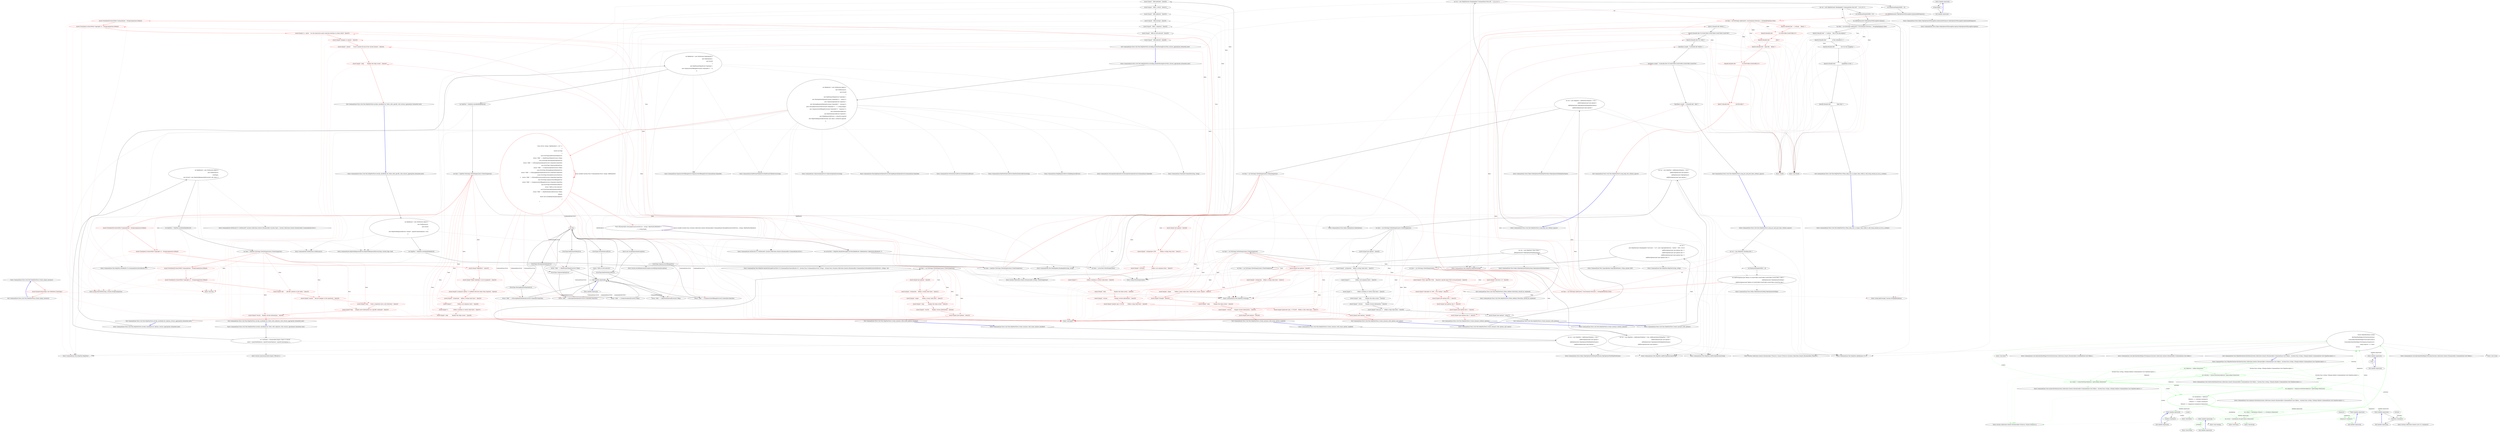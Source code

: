 digraph  {
n0 [label="Entry CommandLine.Tests.Unit.Text.HelpTextTests.Create_empty_instance()", span="16-16", cluster="CommandLine.Tests.Unit.Text.HelpTextTests.Create_empty_instance()"];
n1 [label="Assert.Equal(string.Empty, new HelpText().ToString())", span="18-18", cluster="CommandLine.Tests.Unit.Text.HelpTextTests.Create_empty_instance()", color=red, community=0];
n2 [label="Exit CommandLine.Tests.Unit.Text.HelpTextTests.Create_empty_instance()", span="16-16", cluster="CommandLine.Tests.Unit.Text.HelpTextTests.Create_empty_instance()"];
n3 [label="Entry CommandLine.Text.HelpText.HelpText()", span="34-34", cluster="CommandLine.Text.HelpText.HelpText()"];
n4 [label="Entry CommandLine.Text.HelpText.ToString()", span="453-453", cluster="CommandLine.Text.HelpText.ToString()"];
n5 [label="Entry Unk.Equal", span="", cluster="Unk.Equal"];
n6 [label="Entry CommandLine.Tests.Unit.Text.HelpTextTests.Create_instance_without_options()", span="22-22", cluster="CommandLine.Tests.Unit.Text.HelpTextTests.Create_instance_without_options()"];
n7 [label="var sut =\r\n                new HelpText(new HeadingInfo(''Unit-tests'', ''2.0''), new CopyrightInfo(true, ''Author'', 2005, 2013))\r\n                    .AddPreOptionsLine(''pre-options line 1'')\r\n                    .AddPreOptionsLine(''pre-options line 2'')\r\n                    .AddPostOptionsLine(''post-options line 1'')\r\n                    .AddPostOptionsLine(''post-options line 2'')", span="26-31", cluster="CommandLine.Tests.Unit.Text.HelpTextTests.Create_instance_without_options()"];
n8 [label="var lines = sut.ToString().ToNotEmptyLines()", span="34-34", cluster="CommandLine.Tests.Unit.Text.HelpTextTests.Create_instance_without_options()"];
n16 [label="Entry CommandLine.Text.HelpText.HelpText(string, string)", span="80-80", cluster="CommandLine.Text.HelpText.HelpText(string, string)"];
n17 [label="Entry CommandLine.Text.HeadingInfo.HeadingInfo(string, string)", span="27-27", cluster="CommandLine.Text.HeadingInfo.HeadingInfo(string, string)"];
n18 [label="Entry CommandLine.Text.CopyrightInfo.CopyrightInfo(bool, string, params int[])", span="60-60", cluster="CommandLine.Text.CopyrightInfo.CopyrightInfo(bool, string, params int[])"];
n19 [label="Entry CommandLine.Text.HelpText.AddPreOptionsLine(string)", span="330-330", cluster="CommandLine.Text.HelpText.AddPreOptionsLine(string)"];
n20 [label="Entry CommandLine.Text.HelpText.AddPostOptionsLine(string)", span="340-340", cluster="CommandLine.Text.HelpText.AddPostOptionsLine(string)"];
n9 [label="Assert.Equal(''Unit-tests 2.0'', lines[0])", span="36-36", cluster="CommandLine.Tests.Unit.Text.HelpTextTests.Create_instance_without_options()", color=red, community=0];
n21 [label="Entry string.ToNotEmptyLines()", span="10-10", cluster="string.ToNotEmptyLines()"];
n10 [label="Assert.Equal(''Copyright (C) 2005 - 2013 Author'', lines[1])", span="37-37", cluster="CommandLine.Tests.Unit.Text.HelpTextTests.Create_instance_without_options()", color=red, community=0];
n11 [label="Assert.Equal(''pre-options line 1'', lines[2])", span="38-38", cluster="CommandLine.Tests.Unit.Text.HelpTextTests.Create_instance_without_options()", color=red, community=0];
n12 [label="Assert.Equal(''pre-options line 2'', lines[3])", span="39-39", cluster="CommandLine.Tests.Unit.Text.HelpTextTests.Create_instance_without_options()", color=red, community=0];
n13 [label="Assert.Equal(''post-options line 1'', lines[4])", span="40-40", cluster="CommandLine.Tests.Unit.Text.HelpTextTests.Create_instance_without_options()", color=red, community=0];
n14 [label="Assert.Equal(''post-options line 2'', lines[5])", span="41-41", cluster="CommandLine.Tests.Unit.Text.HelpTextTests.Create_instance_without_options()", color=red, community=0];
n15 [label="Exit CommandLine.Tests.Unit.Text.HelpTextTests.Create_instance_without_options()", span="22-22", cluster="CommandLine.Tests.Unit.Text.HelpTextTests.Create_instance_without_options()"];
n22 [label="Entry CommandLine.Tests.Unit.Text.HelpTextTests.Create_instance_with_options()", span="46-46", cluster="CommandLine.Tests.Unit.Text.HelpTextTests.Create_instance_with_options()"];
n23 [label="var sut = new HelpText { AddDashesToOption = true }\r\n                .AddPreOptionsLine(''pre-options'')\r\n                .AddOptions(new FakeOptions())\r\n                .AddPostOptionsLine(''post-options'')", span="50-53", cluster="CommandLine.Tests.Unit.Text.HelpTextTests.Create_instance_with_options()"];
n24 [label="var lines = sut.ToString().ToNotEmptyLines().TrimStringArray()", span="57-57", cluster="CommandLine.Tests.Unit.Text.HelpTextTests.Create_instance_with_options()"];
n34 [label="Entry CommandLine.Tests.Fakes.FakeOptions.FakeOptions()", span="6-6", cluster="CommandLine.Tests.Fakes.FakeOptions.FakeOptions()"];
n35 [label="Entry CommandLine.Text.HelpText.AddOptions<T>(T)", span="350-350", cluster="CommandLine.Text.HelpText.AddOptions<T>(T)"];
n25 [label="Assert.Equal(''pre-options'', lines[0])", span="58-58", cluster="CommandLine.Tests.Unit.Text.HelpTextTests.Create_instance_with_options()"];
n36 [label="Entry System.Collections.Generic.IEnumerable<string>.TrimStringArray()", span="15-15", cluster="System.Collections.Generic.IEnumerable<string>.TrimStringArray()"];
n26 [label="Assert.Equal(''--stringvalue    Define a string value here.'', lines[1])", span="59-59", cluster="CommandLine.Tests.Unit.Text.HelpTextTests.Create_instance_with_options()"];
n27 [label="Assert.Equal(''-i               Define a int sequence here.'', lines[2])", span="60-60", cluster="CommandLine.Tests.Unit.Text.HelpTextTests.Create_instance_with_options()"];
n28 [label="Assert.Equal(''-x               Define a boolean or switch value here.'', lines[3])", span="61-61", cluster="CommandLine.Tests.Unit.Text.HelpTextTests.Create_instance_with_options()"];
n29 [label="Assert.Equal(''--help           Display this help screen.'', lines[4])", span="62-62", cluster="CommandLine.Tests.Unit.Text.HelpTextTests.Create_instance_with_options()"];
n30 [label="Assert.Equal(''--version        Display version information.'', lines[5])", span="63-63", cluster="CommandLine.Tests.Unit.Text.HelpTextTests.Create_instance_with_options()"];
n31 [label="Assert.Equal(''value pos. 0     Define a long value here.'', lines[6])", span="64-64", cluster="CommandLine.Tests.Unit.Text.HelpTextTests.Create_instance_with_options()"];
n32 [label="Assert.Equal(''post-options'', lines[7])", span="65-65", cluster="CommandLine.Tests.Unit.Text.HelpTextTests.Create_instance_with_options()"];
n33 [label="Exit CommandLine.Tests.Unit.Text.HelpTextTests.Create_instance_with_options()", span="46-46", cluster="CommandLine.Tests.Unit.Text.HelpTextTests.Create_instance_with_options()"];
n37 [label="Entry CommandLine.Tests.Unit.Text.HelpTextTests.Create_instance_with_enum_options_enabled()", span="70-70", cluster="CommandLine.Tests.Unit.Text.HelpTextTests.Create_instance_with_enum_options_enabled()"];
n38 [label="var sut = new HelpText { AddDashesToOption = true, AddEnumValuesToHelpText = true }\r\n                .AddPreOptionsLine(''pre-options'')\r\n                .AddOptions(new FakeOptionsWithHelpTextEnum())\r\n                .AddPostOptionsLine(''post-options'')", span="74-77", cluster="CommandLine.Tests.Unit.Text.HelpTextTests.Create_instance_with_enum_options_enabled()"];
n39 [label="var lines = sut.ToString().ToNotEmptyLines().TrimStringArray()", span="81-81", cluster="CommandLine.Tests.Unit.Text.HelpTextTests.Create_instance_with_enum_options_enabled()"];
n48 [label="Entry CommandLine.Tests.Fakes.FakeOptionsWithHelpTextEnum.FakeOptionsWithHelpTextEnum()", span="11-11", cluster="CommandLine.Tests.Fakes.FakeOptionsWithHelpTextEnum.FakeOptionsWithHelpTextEnum()"];
n40 [label="Assert.Equal(''pre-options'', lines[0])", span="82-82", cluster="CommandLine.Tests.Unit.Text.HelpTextTests.Create_instance_with_enum_options_enabled()", color=red, community=0];
n41 [label="Assert.Equal(''--stringvalue    Define a string value here.'', lines[1])", span="83-83", cluster="CommandLine.Tests.Unit.Text.HelpTextTests.Create_instance_with_enum_options_enabled()", color=red, community=0];
n42 [label="Assert.Equal(''--shape          Define a enum value here. Valid values: Circle, Square,'', lines[2])", span="84-84", cluster="CommandLine.Tests.Unit.Text.HelpTextTests.Create_instance_with_enum_options_enabled()", color=red, community=0];
n43 [label="Assert.Equal(''Triangle'', lines[3])", span="85-85", cluster="CommandLine.Tests.Unit.Text.HelpTextTests.Create_instance_with_enum_options_enabled()", color=red, community=0];
n44 [label="Assert.Equal(''--help           Display this help screen.'', lines[4])", span="86-86", cluster="CommandLine.Tests.Unit.Text.HelpTextTests.Create_instance_with_enum_options_enabled()", color=red, community=0];
n45 [label="Assert.Equal(''--version        Display version information.'', lines[5])", span="87-87", cluster="CommandLine.Tests.Unit.Text.HelpTextTests.Create_instance_with_enum_options_enabled()", color=red, community=0];
n46 [label="Assert.Equal(''post-options'', lines[6])", span="88-88", cluster="CommandLine.Tests.Unit.Text.HelpTextTests.Create_instance_with_enum_options_enabled()", color=red, community=0];
n47 [label="Exit CommandLine.Tests.Unit.Text.HelpTextTests.Create_instance_with_enum_options_enabled()", span="70-70", cluster="CommandLine.Tests.Unit.Text.HelpTextTests.Create_instance_with_enum_options_enabled()"];
n49 [label="Entry CommandLine.Tests.Unit.Text.HelpTextTests.Create_instance_with_enum_options_disabled()", span="93-93", cluster="CommandLine.Tests.Unit.Text.HelpTextTests.Create_instance_with_enum_options_disabled()"];
n50 [label="var sut = new HelpText { AddDashesToOption = true }\r\n                .AddPreOptionsLine(''pre-options'')\r\n                .AddOptions(new FakeOptionsWithHelpTextEnum())\r\n                .AddPostOptionsLine(''post-options'')", span="97-100", cluster="CommandLine.Tests.Unit.Text.HelpTextTests.Create_instance_with_enum_options_disabled()"];
n51 [label="var lines = sut.ToString().ToNotEmptyLines().TrimStringArray()", span="104-104", cluster="CommandLine.Tests.Unit.Text.HelpTextTests.Create_instance_with_enum_options_disabled()"];
n52 [label="Assert.Equal(''pre-options'', lines[0])", span="105-105", cluster="CommandLine.Tests.Unit.Text.HelpTextTests.Create_instance_with_enum_options_disabled()", color=red, community=0];
n53 [label="Assert.Equal(''--stringvalue    Define a string value here.'', lines[1])", span="106-106", cluster="CommandLine.Tests.Unit.Text.HelpTextTests.Create_instance_with_enum_options_disabled()", color=red, community=0];
n54 [label="Assert.Equal(''--shape          Define a enum value here.'', lines[2])", span="107-107", cluster="CommandLine.Tests.Unit.Text.HelpTextTests.Create_instance_with_enum_options_disabled()", color=red, community=0];
n55 [label="Assert.Equal(''--help           Display this help screen.'', lines[3])", span="108-108", cluster="CommandLine.Tests.Unit.Text.HelpTextTests.Create_instance_with_enum_options_disabled()", color=red, community=0];
n56 [label="Assert.Equal(''--version        Display version information.'', lines[4])", span="109-109", cluster="CommandLine.Tests.Unit.Text.HelpTextTests.Create_instance_with_enum_options_disabled()", color=red, community=0];
n57 [label="Assert.Equal(''post-options'', lines[5])", span="110-110", cluster="CommandLine.Tests.Unit.Text.HelpTextTests.Create_instance_with_enum_options_disabled()", color=red, community=0];
n58 [label="Exit CommandLine.Tests.Unit.Text.HelpTextTests.Create_instance_with_enum_options_disabled()", span="93-93", cluster="CommandLine.Tests.Unit.Text.HelpTextTests.Create_instance_with_enum_options_disabled()"];
n59 [label="Entry CommandLine.Tests.Unit.Text.HelpTextTests.When_defined_MetaValue_should_be_rendered()", span="115-115", cluster="CommandLine.Tests.Unit.Text.HelpTextTests.When_defined_MetaValue_should_be_rendered()"];
n60 [label="var sut = new HelpText(''Meta Value.'')\r\n                .AddOptions(new FakeOptionsWithMetaValue())", span="119-120", cluster="CommandLine.Tests.Unit.Text.HelpTextTests.When_defined_MetaValue_should_be_rendered()"];
n61 [label="var lines = sut.ToString().ToNotEmptyLines().TrimStringArray()", span="123-123", cluster="CommandLine.Tests.Unit.Text.HelpTextTests.When_defined_MetaValue_should_be_rendered()"];
n64 [label="Entry CommandLine.Text.HelpText.HelpText(string)", span="57-57", cluster="CommandLine.Text.HelpText.HelpText(string)"];
n65 [label="Entry CommandLine.Tests.Fakes.FakeOptionsWithMetaValue.FakeOptionsWithMetaValue()", span="4-4", cluster="CommandLine.Tests.Fakes.FakeOptionsWithMetaValue.FakeOptionsWithMetaValue()"];
n62 [label="Assert.Equal(''i FILE, input-file=FILE    Required. Specify input FILE to be processed.'', lines[2])", span="125-125", cluster="CommandLine.Tests.Unit.Text.HelpTextTests.When_defined_MetaValue_should_be_rendered()", color=red, community=0];
n63 [label="Exit CommandLine.Tests.Unit.Text.HelpTextTests.When_defined_MetaValue_should_be_rendered()", span="115-115", cluster="CommandLine.Tests.Unit.Text.HelpTextTests.When_defined_MetaValue_should_be_rendered()"];
n66 [label="Entry CommandLine.Tests.Unit.Text.HelpTextTests.When_help_text_is_longer_than_width_it_will_wrap_around_as_if_in_a_column()", span="130-130", cluster="CommandLine.Tests.Unit.Text.HelpTextTests.When_help_text_is_longer_than_width_it_will_wrap_around_as_if_in_a_column()"];
n67 [label="var sut = new HelpText(new HeadingInfo(''CommandLine.Tests.dll'', ''1.9.4.131''))", span="134-134", cluster="CommandLine.Tests.Unit.Text.HelpTextTests.When_help_text_is_longer_than_width_it_will_wrap_around_as_if_in_a_column()"];
n68 [label="sut.MaximumDisplayWidth = 40", span="135-135", cluster="CommandLine.Tests.Unit.Text.HelpTextTests.When_help_text_is_longer_than_width_it_will_wrap_around_as_if_in_a_column()"];
n69 [label="sut.AddOptions(new FakeOptionsWithLongDescription())", span="136-136", cluster="CommandLine.Tests.Unit.Text.HelpTextTests.When_help_text_is_longer_than_width_it_will_wrap_around_as_if_in_a_column()"];
n70 [label="var lines = sut.ToString().Split(new[] { Environment.NewLine }, StringSplitOptions.None)", span="139-139", cluster="CommandLine.Tests.Unit.Text.HelpTextTests.When_help_text_is_longer_than_width_it_will_wrap_around_as_if_in_a_column()"];
n77 [label="Entry CommandLine.Tests.Fakes.FakeOptionsWithLongDescription.FakeOptionsWithLongDescription()", span="22-22", cluster="CommandLine.Tests.Fakes.FakeOptionsWithLongDescription.FakeOptionsWithLongDescription()"];
n71 [label="lines[2].Should().Be(''  v, verbose    This is the description'')", span="140-140", cluster="CommandLine.Tests.Unit.Text.HelpTextTests.When_help_text_is_longer_than_width_it_will_wrap_around_as_if_in_a_column()"];
n78 [label="Entry string.Split(string[], System.StringSplitOptions)", span="0-0", cluster="string.Split(string[], System.StringSplitOptions)"];
n72 [label="lines[3].Should().Be(''                of the verbosity to '')", span="142-142", cluster="CommandLine.Tests.Unit.Text.HelpTextTests.When_help_text_is_longer_than_width_it_will_wrap_around_as_if_in_a_column()"];
n73 [label="lines[4].Should().Be(''                test out the wrapping '')", span="143-143", cluster="CommandLine.Tests.Unit.Text.HelpTextTests.When_help_text_is_longer_than_width_it_will_wrap_around_as_if_in_a_column()"];
n74 [label="lines[5].Should().Be(''                capabilities of the '')", span="144-144", cluster="CommandLine.Tests.Unit.Text.HelpTextTests.When_help_text_is_longer_than_width_it_will_wrap_around_as_if_in_a_column()"];
n75 [label="lines[6].Should().Be(''                Help Text.'')", span="145-145", cluster="CommandLine.Tests.Unit.Text.HelpTextTests.When_help_text_is_longer_than_width_it_will_wrap_around_as_if_in_a_column()"];
n79 [label="Entry Unk.Should", span="", cluster="Unk.Should"];
n80 [label="Entry Unk.Be", span="", cluster="Unk.Be"];
n76 [label="Exit CommandLine.Tests.Unit.Text.HelpTextTests.When_help_text_is_longer_than_width_it_will_wrap_around_as_if_in_a_column()", span="130-130", cluster="CommandLine.Tests.Unit.Text.HelpTextTests.When_help_text_is_longer_than_width_it_will_wrap_around_as_if_in_a_column()"];
n81 [label="Entry CommandLine.Tests.Unit.Text.HelpTextTests.Long_help_text_without_spaces()", span="150-150", cluster="CommandLine.Tests.Unit.Text.HelpTextTests.Long_help_text_without_spaces()"];
n82 [label="var sut = new HelpText(new HeadingInfo(''CommandLine.Tests.dll'', ''1.9.4.131''))", span="154-154", cluster="CommandLine.Tests.Unit.Text.HelpTextTests.Long_help_text_without_spaces()"];
n83 [label="sut.MaximumDisplayWidth = 40", span="155-155", cluster="CommandLine.Tests.Unit.Text.HelpTextTests.Long_help_text_without_spaces()"];
n84 [label="sut.AddOptions(new FakeOptionsWithLongDescriptionAndNoSpaces())", span="156-156", cluster="CommandLine.Tests.Unit.Text.HelpTextTests.Long_help_text_without_spaces()"];
n85 [label="var lines = sut.ToString().Split(new[] { Environment.NewLine }, StringSplitOptions.None)", span="159-159", cluster="CommandLine.Tests.Unit.Text.HelpTextTests.Long_help_text_without_spaces()", color=red, community=0];
n93 [label="Entry CommandLine.Tests.Fakes.FakeOptionsWithLongDescriptionAndNoSpaces.FakeOptionsWithLongDescriptionAndNoSpaces()", span="31-31", cluster="CommandLine.Tests.Fakes.FakeOptionsWithLongDescriptionAndNoSpaces.FakeOptionsWithLongDescriptionAndNoSpaces()"];
n86 [label="lines[2].Should().Be(''  v, verbose    Before '')", span="160-160", cluster="CommandLine.Tests.Unit.Text.HelpTextTests.Long_help_text_without_spaces()", color=red, community=0];
n87 [label="lines[3].Should().Be(''                012345678901234567890123'')", span="161-161", cluster="CommandLine.Tests.Unit.Text.HelpTextTests.Long_help_text_without_spaces()", color=red, community=0];
n88 [label="lines[4].Should().Be(''                After'')", span="162-162", cluster="CommandLine.Tests.Unit.Text.HelpTextTests.Long_help_text_without_spaces()", color=red, community=0];
n89 [label="lines[5].Should().Be(''  input-file    Before '')", span="163-163", cluster="CommandLine.Tests.Unit.Text.HelpTextTests.Long_help_text_without_spaces()", color=red, community=0];
n90 [label="lines[6].Should().Be(''                012345678901234567890123'')", span="164-164", cluster="CommandLine.Tests.Unit.Text.HelpTextTests.Long_help_text_without_spaces()", color=red, community=0];
n91 [label="lines[7].Should().Be(''                456789 After'')", span="165-165", cluster="CommandLine.Tests.Unit.Text.HelpTextTests.Long_help_text_without_spaces()", color=red, community=0];
n92 [label="Exit CommandLine.Tests.Unit.Text.HelpTextTests.Long_help_text_without_spaces()", span="150-150", cluster="CommandLine.Tests.Unit.Text.HelpTextTests.Long_help_text_without_spaces()"];
n94 [label="Entry CommandLine.Tests.Unit.Text.HelpTextTests.Long_pre_and_post_lines_without_spaces()", span="170-170", cluster="CommandLine.Tests.Unit.Text.HelpTextTests.Long_pre_and_post_lines_without_spaces()"];
n95 [label="var sut = new HelpText(''Heading Info.'')", span="174-174", cluster="CommandLine.Tests.Unit.Text.HelpTextTests.Long_pre_and_post_lines_without_spaces()"];
n96 [label="sut.MaximumDisplayWidth = 40", span="175-175", cluster="CommandLine.Tests.Unit.Text.HelpTextTests.Long_pre_and_post_lines_without_spaces()"];
n97 [label="sut.AddPreOptionsLine(''Before 0123456789012345678901234567890123456789012 After'')\r\n                .AddOptions(new FakeOptionsForHelp())\r\n                .AddPostOptionsLine(''Before 0123456789012345678901234567890123456789 After'')", span="176-178", cluster="CommandLine.Tests.Unit.Text.HelpTextTests.Long_pre_and_post_lines_without_spaces()"];
n98 [label="var lines = sut.ToString().Split(new[] { Environment.NewLine }, StringSplitOptions.None)", span="181-181", cluster="CommandLine.Tests.Unit.Text.HelpTextTests.Long_pre_and_post_lines_without_spaces()", color=red, community=0];
n106 [label="Entry CommandLine.Tests.Fakes.FakeOptionsForHelp.FakeOptionsForHelp()", span="4-4", cluster="CommandLine.Tests.Fakes.FakeOptionsForHelp.FakeOptionsForHelp()"];
n99 [label="lines[1].Should().Be(''Before '')", span="182-182", cluster="CommandLine.Tests.Unit.Text.HelpTextTests.Long_pre_and_post_lines_without_spaces()"];
n100 [label="lines[2].Should().Be(''0123456789012345678901234567890123456789'')", span="183-183", cluster="CommandLine.Tests.Unit.Text.HelpTextTests.Long_pre_and_post_lines_without_spaces()"];
n101 [label="lines[3].Should().Be(''012 After'')", span="184-184", cluster="CommandLine.Tests.Unit.Text.HelpTextTests.Long_pre_and_post_lines_without_spaces()"];
n102 [label="lines[lines.Length - 3].Should().Be(''Before '')", span="185-185", cluster="CommandLine.Tests.Unit.Text.HelpTextTests.Long_pre_and_post_lines_without_spaces()"];
n103 [label="lines[lines.Length - 2].Should().Be(''0123456789012345678901234567890123456789'')", span="186-186", cluster="CommandLine.Tests.Unit.Text.HelpTextTests.Long_pre_and_post_lines_without_spaces()"];
n104 [label="lines[lines.Length - 1].Should().Be('' After'')", span="187-187", cluster="CommandLine.Tests.Unit.Text.HelpTextTests.Long_pre_and_post_lines_without_spaces()"];
n105 [label="Exit CommandLine.Tests.Unit.Text.HelpTextTests.Long_pre_and_post_lines_without_spaces()", span="170-170", cluster="CommandLine.Tests.Unit.Text.HelpTextTests.Long_pre_and_post_lines_without_spaces()"];
n107 [label="Entry CommandLine.Tests.Unit.Text.HelpTextTests.Invoking_RenderParsingErrorsText_returns_appropriate_formatted_text()", span="193-193", cluster="CommandLine.Tests.Unit.Text.HelpTextTests.Invoking_RenderParsingErrorsText_returns_appropriate_formatted_text()"];
n108 [label="var fakeResult = new NotParsed<object>(\r\n                new NullInstance(),\r\n                new Error[]\r\n                    {\r\n                        new BadFormatTokenError(''badtoken''),\r\n                        new MissingValueOptionError(new NameInfo(''x'', ''switch'')),\r\n                        new UnknownOptionError(''unknown''),\r\n                        new MissingRequiredOptionError(new NameInfo('''', ''missing'')),\r\n                        //new MutuallyExclusiveSetError(new NameInfo(''z'', ''''), string.Empty),\r\n                        new SequenceOutOfRangeError(new NameInfo(''s'', ''sequence'')),\r\n                        new NoVerbSelectedError(),\r\n                        new BadVerbSelectedError(''badverb''),\r\n                        new HelpRequestedError(), // should be ignored\r\n                        new HelpVerbRequestedError(null, null, false) // should be ignored \r\n                    })", span="196-210", cluster="CommandLine.Tests.Unit.Text.HelpTextTests.Invoking_RenderParsingErrorsText_returns_appropriate_formatted_text()"];
n109 [label="Func<Error, string> fakeRenderer = err =>\r\n                {\r\n                    switch (err.Tag)\r\n                    {\r\n                        case ErrorType.BadFormatTokenError:\r\n                            return ''ERR '' + ((BadFormatTokenError)err).Token;\r\n                        case ErrorType.MissingValueOptionError:\r\n                            return ''ERR '' + ((MissingValueOptionError)err).NameInfo.NameText;\r\n                        case ErrorType.UnknownOptionError:\r\n                            return ''ERR '' + ((UnknownOptionError)err).Token;\r\n                        case ErrorType.MissingRequiredOptionError:\r\n                            return ''ERR '' + ((MissingRequiredOptionError)err).NameInfo.NameText;\r\n                        //case ErrorType.MutuallyExclusiveSetError:\r\n                        //    return ''ERR '' + ((MutuallyExclusiveSetError)err).NameInfo.NameText;\r\n                        case ErrorType.SequenceOutOfRangeError:\r\n                            return ''ERR '' + ((SequenceOutOfRangeError)err).NameInfo.NameText;\r\n                        case ErrorType.NoVerbSelectedError:\r\n                            return ''ERR no-verb-selected'';\r\n                        case ErrorType.BadVerbSelectedError:\r\n                            return ''ERR '' + ((BadVerbSelectedError)err).Token;\r\n                        default:\r\n                            throw new InvalidOperationException();\r\n                    }\r\n                }", span="211-234", cluster="CommandLine.Tests.Unit.Text.HelpTextTests.Invoking_RenderParsingErrorsText_returns_appropriate_formatted_text()", color=red, community=0];
n121 [label="Entry CommandLine.NotParsed<T>.NotParsed(T, System.Collections.Generic.IEnumerable<CommandLine.Error>)", span="142-142", cluster="CommandLine.NotParsed<T>.NotParsed(T, System.Collections.Generic.IEnumerable<CommandLine.Error>)"];
n122 [label="Entry CommandLine.NullInstance.NullInstance()", span="9-9", cluster="CommandLine.NullInstance.NullInstance()"];
n123 [label="Entry CommandLine.BadFormatTokenError.BadFormatTokenError(string)", span="196-196", cluster="CommandLine.BadFormatTokenError.BadFormatTokenError(string)"];
n124 [label="Entry CommandLine.MissingValueOptionError.MissingValueOptionError(CommandLine.NameInfo)", span="269-269", cluster="CommandLine.MissingValueOptionError.MissingValueOptionError(CommandLine.NameInfo)"];
n125 [label="Entry CommandLine.NameInfo.NameInfo(string, string)", span="20-20", cluster="CommandLine.NameInfo.NameInfo(string, string)"];
n126 [label="Entry CommandLine.UnknownOptionError.UnknownOptionError(string)", span="280-280", cluster="CommandLine.UnknownOptionError.UnknownOptionError(string)"];
n127 [label="Entry CommandLine.MissingRequiredOptionError.MissingRequiredOptionError(CommandLine.NameInfo)", span="291-291", cluster="CommandLine.MissingRequiredOptionError.MissingRequiredOptionError(CommandLine.NameInfo)"];
n128 [label="Entry CommandLine.SequenceOutOfRangeError.SequenceOutOfRangeError(CommandLine.NameInfo)", span="335-335", cluster="CommandLine.SequenceOutOfRangeError.SequenceOutOfRangeError(CommandLine.NameInfo)"];
n129 [label="Entry CommandLine.NoVerbSelectedError.NoVerbSelectedError()", span="421-421", cluster="CommandLine.NoVerbSelectedError.NoVerbSelectedError()"];
n130 [label="Entry CommandLine.BadVerbSelectedError.BadVerbSelectedError(string)", span="357-357", cluster="CommandLine.BadVerbSelectedError.BadVerbSelectedError(string)"];
n131 [label="Entry CommandLine.HelpRequestedError.HelpRequestedError()", span="368-368", cluster="CommandLine.HelpRequestedError.HelpRequestedError()"];
n132 [label="Entry CommandLine.HelpVerbRequestedError.HelpVerbRequestedError(string, System.Type, bool)", span="383-383", cluster="CommandLine.HelpVerbRequestedError.HelpVerbRequestedError(string, System.Type, bool)"];
n111 [label="var errorsText = HelpText.RenderParsingErrorsText(fakeResult, fakeRenderer, fakeMutExclRenderer, 2)", span="239-239", cluster="CommandLine.Tests.Unit.Text.HelpTextTests.Invoking_RenderParsingErrorsText_returns_appropriate_formatted_text()"];
n110 [label="Func<IEnumerable<MutuallyExclusiveSetError>, string> fakeMutExclRenderer =\r\n                _ => string.Empty", span="235-236", cluster="CommandLine.Tests.Unit.Text.HelpTextTests.Invoking_RenderParsingErrorsText_returns_appropriate_formatted_text()"];
n135 [label="err.Tag", span="213-213", cluster="lambda expression"];
n137 [label="return ''ERR '' + ((BadFormatTokenError)err).Token;", span="216-216", cluster="lambda expression"];
n139 [label="return ''ERR '' + ((MissingValueOptionError)err).NameInfo.NameText;", span="218-218", cluster="lambda expression"];
n141 [label="return ''ERR '' + ((UnknownOptionError)err).Token;", span="220-220", cluster="lambda expression"];
n143 [label="return ''ERR '' + ((MissingRequiredOptionError)err).NameInfo.NameText;", span="222-222", cluster="lambda expression"];
n145 [label="return ''ERR '' + ((SequenceOutOfRangeError)err).NameInfo.NameText;", span="226-226", cluster="lambda expression"];
n149 [label="return ''ERR '' + ((BadVerbSelectedError)err).Token;", span="230-230", cluster="lambda expression"];
n112 [label="var lines = errorsText.ToNotEmptyLines()", span="242-242", cluster="CommandLine.Tests.Unit.Text.HelpTextTests.Invoking_RenderParsingErrorsText_returns_appropriate_formatted_text()"];
n133 [label="Entry CommandLine.Text.HelpText.RenderParsingErrorsText<T>(CommandLine.ParserResult<T>, System.Func<CommandLine.Error, string>, System.Func<System.Collections.Generic.IEnumerable<CommandLine.MutuallyExclusiveSetError>, string>, int)", span="416-416", cluster="CommandLine.Text.HelpText.RenderParsingErrorsText<T>(CommandLine.ParserResult<T>, System.Func<CommandLine.Error, string>, System.Func<System.Collections.Generic.IEnumerable<CommandLine.MutuallyExclusiveSetError>, string>, int)"];
n113 [label="Assert.Equal(''  ERR badtoken'', lines[0])", span="244-244", cluster="CommandLine.Tests.Unit.Text.HelpTextTests.Invoking_RenderParsingErrorsText_returns_appropriate_formatted_text()"];
n114 [label="Assert.Equal(''  ERR x, switch'', lines[1])", span="245-245", cluster="CommandLine.Tests.Unit.Text.HelpTextTests.Invoking_RenderParsingErrorsText_returns_appropriate_formatted_text()"];
n115 [label="Assert.Equal(''  ERR unknown'', lines[2])", span="246-246", cluster="CommandLine.Tests.Unit.Text.HelpTextTests.Invoking_RenderParsingErrorsText_returns_appropriate_formatted_text()"];
n116 [label="Assert.Equal(''  ERR missing'', lines[3])", span="247-247", cluster="CommandLine.Tests.Unit.Text.HelpTextTests.Invoking_RenderParsingErrorsText_returns_appropriate_formatted_text()"];
n117 [label="Assert.Equal(''  ERR s, sequence'', lines[4])", span="249-249", cluster="CommandLine.Tests.Unit.Text.HelpTextTests.Invoking_RenderParsingErrorsText_returns_appropriate_formatted_text()"];
n118 [label="Assert.Equal(''  ERR no-verb-selected'', lines[5])", span="250-250", cluster="CommandLine.Tests.Unit.Text.HelpTextTests.Invoking_RenderParsingErrorsText_returns_appropriate_formatted_text()"];
n119 [label="Assert.Equal(''  ERR badverb'', lines[6])", span="251-251", cluster="CommandLine.Tests.Unit.Text.HelpTextTests.Invoking_RenderParsingErrorsText_returns_appropriate_formatted_text()"];
n120 [label="Exit CommandLine.Tests.Unit.Text.HelpTextTests.Invoking_RenderParsingErrorsText_returns_appropriate_formatted_text()", span="193-193", cluster="CommandLine.Tests.Unit.Text.HelpTextTests.Invoking_RenderParsingErrorsText_returns_appropriate_formatted_text()"];
n134 [label="Entry lambda expression", span="211-234", cluster="lambda expression"];
n136 [label="ErrorType.BadFormatTokenError", span="215-215", cluster="lambda expression"];
n138 [label="ErrorType.MissingValueOptionError", span="217-217", cluster="lambda expression"];
n140 [label="ErrorType.UnknownOptionError", span="219-219", cluster="lambda expression"];
n142 [label="ErrorType.MissingRequiredOptionError", span="221-221", cluster="lambda expression"];
n144 [label="ErrorType.SequenceOutOfRangeError", span="225-225", cluster="lambda expression"];
n146 [label="ErrorType.NoVerbSelectedError", span="227-227", cluster="lambda expression"];
n148 [label="ErrorType.BadVerbSelectedError", span="229-229", cluster="lambda expression"];
n150 [label="throw new InvalidOperationException();", span="232-232", cluster="lambda expression"];
n147 [label="return ''ERR no-verb-selected'';", span="228-228", cluster="lambda expression"];
n151 [label="Exit lambda expression", span="211-234", cluster="lambda expression"];
n152 [label="Entry System.InvalidOperationException.InvalidOperationException()", span="0-0", cluster="System.InvalidOperationException.InvalidOperationException()"];
n153 [label="Entry lambda expression", span="236-236", cluster="lambda expression"];
n154 [label="string.Empty", span="236-236", cluster="lambda expression"];
n155 [label="Exit lambda expression", span="236-236", cluster="lambda expression"];
n156 [label="Entry CommandLine.Tests.Unit.Text.HelpTextTests.Invoke_AutoBuild_for_Options_returns_appropriate_formatted_text()", span="256-256", cluster="CommandLine.Tests.Unit.Text.HelpTextTests.Invoke_AutoBuild_for_Options_returns_appropriate_formatted_text()"];
n157 [label="var fakeResult = new NotParsed<FakeOptions>(\r\n                new FakeOptions(),\r\n                new Error[]\r\n                    {\r\n                        new BadFormatTokenError(''badtoken''),\r\n                        new SequenceOutOfRangeError(new NameInfo(''i'', ''''))\r\n                    })", span="259-265", cluster="CommandLine.Tests.Unit.Text.HelpTextTests.Invoke_AutoBuild_for_Options_returns_appropriate_formatted_text()"];
n158 [label="var helpText = HelpText.AutoBuild(fakeResult)", span="268-268", cluster="CommandLine.Tests.Unit.Text.HelpTextTests.Invoke_AutoBuild_for_Options_returns_appropriate_formatted_text()"];
n159 [label="var lines = helpText.ToString().ToNotEmptyLines().TrimStringArray()", span="271-271", cluster="CommandLine.Tests.Unit.Text.HelpTextTests.Invoke_AutoBuild_for_Options_returns_appropriate_formatted_text()"];
n170 [label="Entry CommandLine.Text.HelpText.AutoBuild<T>(CommandLine.ParserResult<T>)", span="252-252", cluster="CommandLine.Text.HelpText.AutoBuild<T>(CommandLine.ParserResult<T>)"];
n160 [label="Assert.True(lines[0].StartsWith(''CommandLine'', StringComparison.Ordinal))", span="273-273", cluster="CommandLine.Tests.Unit.Text.HelpTextTests.Invoke_AutoBuild_for_Options_returns_appropriate_formatted_text()", color=red, community=0];
n161 [label="Assert.True(lines[1].StartsWith(''Copyright (c)'', StringComparison.Ordinal))", span="274-274", cluster="CommandLine.Tests.Unit.Text.HelpTextTests.Invoke_AutoBuild_for_Options_returns_appropriate_formatted_text()", color=red, community=0];
n162 [label="Assert.Equal(''ERROR(S):'', lines[2])", span="275-275", cluster="CommandLine.Tests.Unit.Text.HelpTextTests.Invoke_AutoBuild_for_Options_returns_appropriate_formatted_text()", color=red, community=0];
n163 [label="Assert.Equal(''Token 'badtoken' is not recognized.'', lines[3])", span="276-276", cluster="CommandLine.Tests.Unit.Text.HelpTextTests.Invoke_AutoBuild_for_Options_returns_appropriate_formatted_text()", color=red, community=0];
n164 [label="Assert.Equal(''A sequence option 'i' is defined with few items than required.'', lines[4])", span="277-277", cluster="CommandLine.Tests.Unit.Text.HelpTextTests.Invoke_AutoBuild_for_Options_returns_appropriate_formatted_text()", color=red, community=0];
n165 [label="Assert.Equal(''--stringvalue    Define a string value here.'', lines[5])", span="278-278", cluster="CommandLine.Tests.Unit.Text.HelpTextTests.Invoke_AutoBuild_for_Options_returns_appropriate_formatted_text()", color=red, community=0];
n166 [label="Assert.Equal(''-i               Define a int sequence here.'', lines[6])", span="279-279", cluster="CommandLine.Tests.Unit.Text.HelpTextTests.Invoke_AutoBuild_for_Options_returns_appropriate_formatted_text()", color=red, community=0];
n167 [label="Assert.Equal(''-x               Define a boolean or switch value here.'', lines[7])", span="280-280", cluster="CommandLine.Tests.Unit.Text.HelpTextTests.Invoke_AutoBuild_for_Options_returns_appropriate_formatted_text()", color=red, community=0];
n168 [label="Assert.Equal(''--help           Display this help screen.'', lines[8])", span="281-281", cluster="CommandLine.Tests.Unit.Text.HelpTextTests.Invoke_AutoBuild_for_Options_returns_appropriate_formatted_text()", color=red, community=0];
n171 [label="Entry string.StartsWith(string, System.StringComparison)", span="0-0", cluster="string.StartsWith(string, System.StringComparison)"];
n172 [label="Entry Unk.True", span="", cluster="Unk.True"];
n169 [label="Exit CommandLine.Tests.Unit.Text.HelpTextTests.Invoke_AutoBuild_for_Options_returns_appropriate_formatted_text()", span="256-256", cluster="CommandLine.Tests.Unit.Text.HelpTextTests.Invoke_AutoBuild_for_Options_returns_appropriate_formatted_text()"];
n173 [label="Entry CommandLine.Tests.Unit.Text.HelpTextTests.Invoke_AutoBuild_for_Verbs_with_specific_verb_returns_appropriate_formatted_text()", span="286-286", cluster="CommandLine.Tests.Unit.Text.HelpTextTests.Invoke_AutoBuild_for_Verbs_with_specific_verb_returns_appropriate_formatted_text()"];
n174 [label="var fakeResult = new NotParsed<object>(\r\n                new NullInstance(),\r\n                new Error[]\r\n                    {\r\n                        new HelpVerbRequestedError(''commit'', typeof(CommitOptions), true)\r\n                    })", span="289-294", cluster="CommandLine.Tests.Unit.Text.HelpTextTests.Invoke_AutoBuild_for_Verbs_with_specific_verb_returns_appropriate_formatted_text()"];
n175 [label="var helpText = HelpText.AutoBuild(fakeResult)", span="297-297", cluster="CommandLine.Tests.Unit.Text.HelpTextTests.Invoke_AutoBuild_for_Verbs_with_specific_verb_returns_appropriate_formatted_text()"];
n176 [label="var lines = helpText.ToString().ToNotEmptyLines().TrimStringArray()", span="300-300", cluster="CommandLine.Tests.Unit.Text.HelpTextTests.Invoke_AutoBuild_for_Verbs_with_specific_verb_returns_appropriate_formatted_text()"];
n177 [label="Assert.True(lines[0].StartsWith(''CommandLine'', StringComparison.Ordinal))", span="302-302", cluster="CommandLine.Tests.Unit.Text.HelpTextTests.Invoke_AutoBuild_for_Verbs_with_specific_verb_returns_appropriate_formatted_text()", color=red, community=0];
n178 [label="Assert.True(lines[1].StartsWith(''Copyright (c)'', StringComparison.Ordinal))", span="303-303", cluster="CommandLine.Tests.Unit.Text.HelpTextTests.Invoke_AutoBuild_for_Verbs_with_specific_verb_returns_appropriate_formatted_text()", color=red, community=0];
n179 [label="Assert.Equal(''-p, --patch    Use the interactive patch selection interface to chose which'', lines[2])", span="304-304", cluster="CommandLine.Tests.Unit.Text.HelpTextTests.Invoke_AutoBuild_for_Verbs_with_specific_verb_returns_appropriate_formatted_text()", color=red, community=0];
n180 [label="Assert.Equal(''changes to commit.'', lines[3])", span="305-305", cluster="CommandLine.Tests.Unit.Text.HelpTextTests.Invoke_AutoBuild_for_Verbs_with_specific_verb_returns_appropriate_formatted_text()", color=red, community=0];
n181 [label="Assert.Equal(''--amend        Used to amend the tip of the current branch.'', lines[4])", span="306-306", cluster="CommandLine.Tests.Unit.Text.HelpTextTests.Invoke_AutoBuild_for_Verbs_with_specific_verb_returns_appropriate_formatted_text()", color=red, community=0];
n182 [label="Assert.Equal(''--help         Display this help screen.'', lines[5])", span="307-307", cluster="CommandLine.Tests.Unit.Text.HelpTextTests.Invoke_AutoBuild_for_Verbs_with_specific_verb_returns_appropriate_formatted_text()", color=red, community=0];
n183 [label="Exit CommandLine.Tests.Unit.Text.HelpTextTests.Invoke_AutoBuild_for_Verbs_with_specific_verb_returns_appropriate_formatted_text()", span="286-286", cluster="CommandLine.Tests.Unit.Text.HelpTextTests.Invoke_AutoBuild_for_Verbs_with_specific_verb_returns_appropriate_formatted_text()"];
n184 [label="Entry CommandLine.Tests.Unit.Text.HelpTextTests.Invoke_AutoBuild_for_Verbs_with_unknown_verb_returns_appropriate_formatted_text()", span="312-312", cluster="CommandLine.Tests.Unit.Text.HelpTextTests.Invoke_AutoBuild_for_Verbs_with_unknown_verb_returns_appropriate_formatted_text()"];
n185 [label="var verbTypes = Enumerable.Empty<Type>().Concat(\r\n                new[] { typeof(AddOptions), typeof(CommitOptions), typeof(CloneOptions) })", span="315-316", cluster="CommandLine.Tests.Unit.Text.HelpTextTests.Invoke_AutoBuild_for_Verbs_with_unknown_verb_returns_appropriate_formatted_text()"];
n186 [label="var fakeResult = new NotParsed<object>(\r\n                new NullInstance(),\r\n                verbTypes,\r\n                new Error[] { new HelpVerbRequestedError(null, null, false) })", span="317-320", cluster="CommandLine.Tests.Unit.Text.HelpTextTests.Invoke_AutoBuild_for_Verbs_with_unknown_verb_returns_appropriate_formatted_text()"];
n197 [label="Entry System.Linq.Enumerable.Empty<TResult>()", span="0-0", cluster="System.Linq.Enumerable.Empty<TResult>()"];
n198 [label="Entry System.Collections.Generic.IEnumerable<TSource>.Concat<TSource>(System.Collections.Generic.IEnumerable<TSource>)", span="0-0", cluster="System.Collections.Generic.IEnumerable<TSource>.Concat<TSource>(System.Collections.Generic.IEnumerable<TSource>)"];
n187 [label="var helpText = HelpText.AutoBuild(fakeResult)", span="323-323", cluster="CommandLine.Tests.Unit.Text.HelpTextTests.Invoke_AutoBuild_for_Verbs_with_unknown_verb_returns_appropriate_formatted_text()"];
n199 [label="Entry CommandLine.NotParsed<T>.NotParsed(T, System.Collections.Generic.IEnumerable<System.Type>, System.Collections.Generic.IEnumerable<CommandLine.Error>)", span="136-136", cluster="CommandLine.NotParsed<T>.NotParsed(T, System.Collections.Generic.IEnumerable<System.Type>, System.Collections.Generic.IEnumerable<CommandLine.Error>)"];
n188 [label="var lines = helpText.ToString().ToNotEmptyLines().TrimStringArray()", span="326-326", cluster="CommandLine.Tests.Unit.Text.HelpTextTests.Invoke_AutoBuild_for_Verbs_with_unknown_verb_returns_appropriate_formatted_text()"];
n189 [label="Assert.True(lines[0].StartsWith(''CommandLine'', StringComparison.Ordinal))", span="328-328", cluster="CommandLine.Tests.Unit.Text.HelpTextTests.Invoke_AutoBuild_for_Verbs_with_unknown_verb_returns_appropriate_formatted_text()", color=red, community=0];
n190 [label="Assert.True(lines[1].StartsWith(''Copyright (c)'', StringComparison.Ordinal))", span="329-329", cluster="CommandLine.Tests.Unit.Text.HelpTextTests.Invoke_AutoBuild_for_Verbs_with_unknown_verb_returns_appropriate_formatted_text()", color=red, community=0];
n191 [label="Assert.Equal(''add        Add file contents to the index.'', lines[2])", span="330-330", cluster="CommandLine.Tests.Unit.Text.HelpTextTests.Invoke_AutoBuild_for_Verbs_with_unknown_verb_returns_appropriate_formatted_text()", color=red, community=0];
n192 [label="Assert.Equal(''commit     Record changes to the repository.'', lines[3])", span="331-331", cluster="CommandLine.Tests.Unit.Text.HelpTextTests.Invoke_AutoBuild_for_Verbs_with_unknown_verb_returns_appropriate_formatted_text()", color=red, community=0];
n193 [label="Assert.Equal(''clone      Clone a repository into a new directory.'', lines[4])", span="332-332", cluster="CommandLine.Tests.Unit.Text.HelpTextTests.Invoke_AutoBuild_for_Verbs_with_unknown_verb_returns_appropriate_formatted_text()", color=red, community=0];
n194 [label="Assert.Equal(''help       Display more information on a specific command.'', lines[5])", span="333-333", cluster="CommandLine.Tests.Unit.Text.HelpTextTests.Invoke_AutoBuild_for_Verbs_with_unknown_verb_returns_appropriate_formatted_text()", color=red, community=0];
n195 [label="Assert.Equal(''version    Display version information.'', lines[6])", span="334-334", cluster="CommandLine.Tests.Unit.Text.HelpTextTests.Invoke_AutoBuild_for_Verbs_with_unknown_verb_returns_appropriate_formatted_text()", color=red, community=0];
n196 [label="Exit CommandLine.Tests.Unit.Text.HelpTextTests.Invoke_AutoBuild_for_Verbs_with_unknown_verb_returns_appropriate_formatted_text()", span="312-312", cluster="CommandLine.Tests.Unit.Text.HelpTextTests.Invoke_AutoBuild_for_Verbs_with_unknown_verb_returns_appropriate_formatted_text()"];
n200 [label="Entry CommandLine.Tests.Unit.Text.HelpTextTests.Create_instance_with_options_and_values()", span="339-339", cluster="CommandLine.Tests.Unit.Text.HelpTextTests.Create_instance_with_options_and_values()"];
n201 [label="var sut = new HelpText { AddDashesToOption = true }\r\n                .AddPreOptionsLine(''pre-options'')\r\n                .AddOptions(new FakeOptionsWithHelpTextValue())\r\n                .AddPostOptionsLine(''post-options'')", span="343-346", cluster="CommandLine.Tests.Unit.Text.HelpTextTests.Create_instance_with_options_and_values()"];
n202 [label="var lines = sut.ToString().ToNotEmptyLines().TrimStringArray()", span="350-350", cluster="CommandLine.Tests.Unit.Text.HelpTextTests.Create_instance_with_options_and_values()"];
n213 [label="Entry CommandLine.Tests.Fakes.FakeOptionsWithHelpTextValue.FakeOptionsWithHelpTextValue()", span="6-6", cluster="CommandLine.Tests.Fakes.FakeOptionsWithHelpTextValue.FakeOptionsWithHelpTextValue()"];
n203 [label="Assert.Equal(''pre-options'', lines[0])", span="351-351", cluster="CommandLine.Tests.Unit.Text.HelpTextTests.Create_instance_with_options_and_values()", color=red, community=0];
n204 [label="Assert.Equal(''--stringvalue=STR            Define a string value here.'', lines[1])", span="352-352", cluster="CommandLine.Tests.Unit.Text.HelpTextTests.Create_instance_with_options_and_values()", color=red, community=0];
n205 [label="Assert.Equal(''-i INTSEQ                    Define a int sequence here.'', lines[2])", span="353-353", cluster="CommandLine.Tests.Unit.Text.HelpTextTests.Create_instance_with_options_and_values()", color=red, community=0];
n206 [label="Assert.Equal(''-x                           Define a boolean or switch value here.'', lines[3])", span="354-354", cluster="CommandLine.Tests.Unit.Text.HelpTextTests.Create_instance_with_options_and_values()", color=red, community=0];
n207 [label="Assert.Equal(''--help                       Display this help screen.'', lines[4])", span="355-355", cluster="CommandLine.Tests.Unit.Text.HelpTextTests.Create_instance_with_options_and_values()", color=red, community=0];
n208 [label="Assert.Equal(''--version                    Display version information.'', lines[5])", span="356-356", cluster="CommandLine.Tests.Unit.Text.HelpTextTests.Create_instance_with_options_and_values()", color=red, community=0];
n209 [label="Assert.Equal(''number (pos. 0) NUM          Define a long value here.'', lines[6])", span="357-357", cluster="CommandLine.Tests.Unit.Text.HelpTextTests.Create_instance_with_options_and_values()", color=red, community=0];
n210 [label="Assert.Equal(''paintcolor (pos. 1) COLOR    Define a color value here.'', lines[7])", span="358-358", cluster="CommandLine.Tests.Unit.Text.HelpTextTests.Create_instance_with_options_and_values()", color=red, community=0];
n211 [label="Assert.Equal(''post-options'', lines[8])", span="359-359", cluster="CommandLine.Tests.Unit.Text.HelpTextTests.Create_instance_with_options_and_values()", color=red, community=0];
n212 [label="Exit CommandLine.Tests.Unit.Text.HelpTextTests.Create_instance_with_options_and_values()", span="339-339", cluster="CommandLine.Tests.Unit.Text.HelpTextTests.Create_instance_with_options_and_values()"];
m0_0 [label="Entry CommandLine.Core.TokenPartitioner.Partition(System.Collections.Generic.IEnumerable<CommandLine.Core.Token>, System.Func<string, CSharpx.Maybe<CommandLine.Core.TypeDescriptor>>)", span="13-13", cluster="CommandLine.Core.TokenPartitioner.Partition(System.Collections.Generic.IEnumerable<CommandLine.Core.Token>, System.Func<string, CSharpx.Maybe<CommandLine.Core.TypeDescriptor>>)", file="TokenPartitioner.cs"];
m0_1 [label="var tokenList = tokens.Memorize()", span="16-16", cluster="CommandLine.Core.TokenPartitioner.Partition(System.Collections.Generic.IEnumerable<CommandLine.Core.Token>, System.Func<string, CSharpx.Maybe<CommandLine.Core.TypeDescriptor>>)", color=green, community=0, file="TokenPartitioner.cs"];
m0_2 [label="var switches = Switch.Partition(tokenList, typeLookup).Memorize()", span="17-17", cluster="CommandLine.Core.TokenPartitioner.Partition(System.Collections.Generic.IEnumerable<CommandLine.Core.Token>, System.Func<string, CSharpx.Maybe<CommandLine.Core.TypeDescriptor>>)", color=green, community=0, file="TokenPartitioner.cs"];
m0_3 [label="var scalars = Scalar.Partition(tokenList, typeLookup).Memorize()", span="18-18", cluster="CommandLine.Core.TokenPartitioner.Partition(System.Collections.Generic.IEnumerable<CommandLine.Core.Token>, System.Func<string, CSharpx.Maybe<CommandLine.Core.TypeDescriptor>>)", color=green, community=0, file="TokenPartitioner.cs"];
m0_4 [label="var sequences = Sequence.Partition(tokenList, typeLookup).Memorize()", span="19-19", cluster="CommandLine.Core.TokenPartitioner.Partition(System.Collections.Generic.IEnumerable<CommandLine.Core.Token>, System.Func<string, CSharpx.Maybe<CommandLine.Core.TypeDescriptor>>)", color=green, community=0, file="TokenPartitioner.cs"];
m0_5 [label="var nonOptions = tokenList\r\n                .Where(t => !switches.Contains(t))\r\n                .Where(t => !scalars.Contains(t))\r\n                .Where(t => !sequences.Contains(t)).Memorize()", span="20-23", cluster="CommandLine.Core.TokenPartitioner.Partition(System.Collections.Generic.IEnumerable<CommandLine.Core.Token>, System.Func<string, CSharpx.Maybe<CommandLine.Core.TypeDescriptor>>)", color=green, community=0, file="TokenPartitioner.cs"];
m0_8 [label="return TokenPartitions.Create(\r\n                    KeyValuePairHelper.ForSwitch(switches)\r\n                        .Concat(KeyValuePairHelper.ForScalar(scalars))\r\n                        .Concat(KeyValuePairHelper.ForSequence(sequences)),\r\n                values.Select(t => t.Text),\r\n                errors);", span="28-33", cluster="CommandLine.Core.TokenPartitioner.Partition(System.Collections.Generic.IEnumerable<CommandLine.Core.Token>, System.Func<string, CSharpx.Maybe<CommandLine.Core.TypeDescriptor>>)", file="TokenPartitioner.cs"];
m0_6 [label="var values = nonOptions.Where(v => v.IsValue()).Memorize()", span="24-24", cluster="CommandLine.Core.TokenPartitioner.Partition(System.Collections.Generic.IEnumerable<CommandLine.Core.Token>, System.Func<string, CSharpx.Maybe<CommandLine.Core.TypeDescriptor>>)", color=green, community=0, file="TokenPartitioner.cs"];
m0_7 [label="var errors = nonOptions.Except(values).Memorize()", span="25-25", cluster="CommandLine.Core.TokenPartitioner.Partition(System.Collections.Generic.IEnumerable<CommandLine.Core.Token>, System.Func<string, CSharpx.Maybe<CommandLine.Core.TypeDescriptor>>)", color=green, community=0, file="TokenPartitioner.cs"];
m0_9 [label="Exit CommandLine.Core.TokenPartitioner.Partition(System.Collections.Generic.IEnumerable<CommandLine.Core.Token>, System.Func<string, CSharpx.Maybe<CommandLine.Core.TypeDescriptor>>)", span="13-13", cluster="CommandLine.Core.TokenPartitioner.Partition(System.Collections.Generic.IEnumerable<CommandLine.Core.Token>, System.Func<string, CSharpx.Maybe<CommandLine.Core.TypeDescriptor>>)", file="TokenPartitioner.cs"];
m0_26 [label="Entry System.Collections.Generic.List<T>.Contains(T)", span="0-0", cluster="System.Collections.Generic.List<T>.Contains(T)", file="TokenPartitioner.cs"];
m0_12 [label="Entry CommandLine.Core.Scalar.Partition(System.Collections.Generic.IEnumerable<CommandLine.Core.Token>, System.Func<string, CSharpx.Maybe<CommandLine.Core.TypeDescriptor>>)", span="12-12", cluster="CommandLine.Core.Scalar.Partition(System.Collections.Generic.IEnumerable<CommandLine.Core.Token>, System.Func<string, CSharpx.Maybe<CommandLine.Core.TypeDescriptor>>)", file="TokenPartitioner.cs"];
m0_18 [label="Entry CommandLine.Core.KeyValuePairHelper.ForScalar(System.Collections.Generic.IEnumerable<CommandLine.Core.Token>)", span="16-16", cluster="CommandLine.Core.KeyValuePairHelper.ForScalar(System.Collections.Generic.IEnumerable<CommandLine.Core.Token>)", file="TokenPartitioner.cs"];
m0_37 [label="Entry Unk.IsValue", span="", cluster="Unk.IsValue", file="TokenPartitioner.cs"];
m0_14 [label="Entry Unk.Where", span="", cluster="Unk.Where", file="TokenPartitioner.cs"];
m0_22 [label="Entry Unk.Create", span="", cluster="Unk.Create", file="TokenPartitioner.cs"];
m0_30 [label="Entry Unk.Contains", span="", cluster="Unk.Contains", file="TokenPartitioner.cs"];
m0_16 [label="Entry Unk.Except", span="", cluster="Unk.Except", file="TokenPartitioner.cs"];
m0_38 [label="Entry lambda expression", span="32-32", cluster="lambda expression", file="TokenPartitioner.cs"];
m0_24 [label="!switches.Contains(t)", span="21-21", cluster="lambda expression", file="TokenPartitioner.cs"];
m0_28 [label="!scalars.Contains(t)", span="23-23", cluster="lambda expression", file="TokenPartitioner.cs"];
m0_32 [label="!sequences.Contains(t)", span="23-23", cluster="lambda expression", color=green, community=0, file="TokenPartitioner.cs"];
m0_23 [label="Entry lambda expression", span="22-22", cluster="lambda expression", file="TokenPartitioner.cs"];
m0_27 [label="Entry lambda expression", span="23-23", cluster="lambda expression", file="TokenPartitioner.cs"];
m0_31 [label="Entry lambda expression", span="24-24", cluster="lambda expression", file="TokenPartitioner.cs"];
m0_34 [label="Entry lambda expression", span="25-25", cluster="lambda expression", file="TokenPartitioner.cs"];
m0_25 [label="Exit lambda expression", span="22-22", cluster="lambda expression", file="TokenPartitioner.cs"];
m0_29 [label="Exit lambda expression", span="23-23", cluster="lambda expression", file="TokenPartitioner.cs"];
m0_33 [label="Exit lambda expression", span="24-24", cluster="lambda expression", file="TokenPartitioner.cs"];
m0_35 [label="v.IsValue()", span="24-24", cluster="lambda expression", color=green, community=0, file="TokenPartitioner.cs"];
m0_36 [label="Exit lambda expression", span="25-25", cluster="lambda expression", file="TokenPartitioner.cs"];
m0_39 [label="t.Text", span="32-32", cluster="lambda expression", file="TokenPartitioner.cs"];
m0_40 [label="Exit lambda expression", span="32-32", cluster="lambda expression", file="TokenPartitioner.cs"];
m0_13 [label="Entry CommandLine.Core.Sequence.Partition(System.Collections.Generic.IEnumerable<CommandLine.Core.Token>, System.Func<string, CSharpx.Maybe<CommandLine.Core.TypeDescriptor>>)", span="12-12", cluster="CommandLine.Core.Sequence.Partition(System.Collections.Generic.IEnumerable<CommandLine.Core.Token>, System.Func<string, CSharpx.Maybe<CommandLine.Core.TypeDescriptor>>)", file="TokenPartitioner.cs"];
m0_21 [label="Entry Unk.Select", span="", cluster="Unk.Select", file="TokenPartitioner.cs"];
m0_15 [label="Entry Unk.ToList", span="", cluster="Unk.ToList", file="TokenPartitioner.cs"];
m0_17 [label="Entry CommandLine.Core.KeyValuePairHelper.ForSwitch(System.Collections.Generic.IEnumerable<CommandLine.Core.Token>)", span="10-10", cluster="CommandLine.Core.KeyValuePairHelper.ForSwitch(System.Collections.Generic.IEnumerable<CommandLine.Core.Token>)", file="TokenPartitioner.cs"];
m0_10 [label="Entry System.Collections.Generic.IEnumerable<TSource>.ToList<TSource>()", span="0-0", cluster="System.Collections.Generic.IEnumerable<TSource>.ToList<TSource>()", file="TokenPartitioner.cs"];
m0_20 [label="Entry CommandLine.Core.KeyValuePairHelper.ForSequence(System.Collections.Generic.IEnumerable<CommandLine.Core.Token>)", span="22-22", cluster="CommandLine.Core.KeyValuePairHelper.ForSequence(System.Collections.Generic.IEnumerable<CommandLine.Core.Token>)", file="TokenPartitioner.cs"];
m0_11 [label="Entry CommandLine.Core.Switch.Partition(System.Collections.Generic.IEnumerable<CommandLine.Core.Token>, System.Func<string, CSharpx.Maybe<CommandLine.Core.TypeDescriptor>>)", span="11-11", cluster="CommandLine.Core.Switch.Partition(System.Collections.Generic.IEnumerable<CommandLine.Core.Token>, System.Func<string, CSharpx.Maybe<CommandLine.Core.TypeDescriptor>>)", file="TokenPartitioner.cs"];
m0_41 [label=switches, span="", file="TokenPartitioner.cs"];
m0_42 [label=scalars, span="", file="TokenPartitioner.cs"];
m0_43 [label=sequences, span="", file="TokenPartitioner.cs"];
n0 -> n1  [key=0, style=solid, color=red];
n1 -> n2  [key=0, style=solid, color=red];
n1 -> n3  [key=2, style=dotted, color=red];
n1 -> n4  [key=2, style=dotted, color=red];
n1 -> n5  [key=2, style=dotted, color=red];
n2 -> n0  [key=0, style=bold, color=blue];
n6 -> n7  [key=0, style=solid];
n7 -> n8  [key=0, style=solid];
n7 -> n16  [key=2, style=dotted];
n7 -> n17  [key=2, style=dotted];
n7 -> n18  [key=2, style=dotted];
n7 -> n19  [key=2, style=dotted];
n7 -> n20  [key=2, style=dotted];
n8 -> n9  [key=0, style=solid, color=red];
n8 -> n4  [key=2, style=dotted];
n8 -> n21  [key=2, style=dotted];
n8 -> n10  [key=1, style=dashed, color=red, label=lines];
n8 -> n11  [key=1, style=dashed, color=red, label=lines];
n8 -> n12  [key=1, style=dashed, color=red, label=lines];
n8 -> n13  [key=1, style=dashed, color=red, label=lines];
n8 -> n14  [key=1, style=dashed, color=red, label=lines];
n9 -> n10  [key=0, style=solid, color=red];
n9 -> n5  [key=2, style=dotted, color=red];
n10 -> n11  [key=0, style=solid, color=red];
n10 -> n5  [key=2, style=dotted, color=red];
n11 -> n12  [key=0, style=solid, color=red];
n11 -> n5  [key=2, style=dotted, color=red];
n12 -> n13  [key=0, style=solid, color=red];
n12 -> n5  [key=2, style=dotted, color=red];
n13 -> n14  [key=0, style=solid, color=red];
n13 -> n5  [key=2, style=dotted, color=red];
n14 -> n15  [key=0, style=solid, color=red];
n14 -> n5  [key=2, style=dotted, color=red];
n15 -> n6  [key=0, style=bold, color=blue];
n22 -> n23  [key=0, style=solid];
n23 -> n24  [key=0, style=solid];
n23 -> n3  [key=2, style=dotted];
n23 -> n19  [key=2, style=dotted];
n23 -> n34  [key=2, style=dotted];
n23 -> n35  [key=2, style=dotted];
n23 -> n20  [key=2, style=dotted];
n24 -> n25  [key=0, style=solid];
n24 -> n4  [key=2, style=dotted];
n24 -> n21  [key=2, style=dotted];
n24 -> n36  [key=2, style=dotted];
n24 -> n26  [key=1, style=dashed, color=darkseagreen4, label=lines];
n24 -> n27  [key=1, style=dashed, color=darkseagreen4, label=lines];
n24 -> n28  [key=1, style=dashed, color=darkseagreen4, label=lines];
n24 -> n29  [key=1, style=dashed, color=darkseagreen4, label=lines];
n24 -> n30  [key=1, style=dashed, color=darkseagreen4, label=lines];
n24 -> n31  [key=1, style=dashed, color=darkseagreen4, label=lines];
n24 -> n32  [key=1, style=dashed, color=darkseagreen4, label=lines];
n25 -> n26  [key=0, style=solid];
n25 -> n5  [key=2, style=dotted];
n26 -> n27  [key=0, style=solid];
n26 -> n5  [key=2, style=dotted];
n27 -> n28  [key=0, style=solid];
n27 -> n5  [key=2, style=dotted];
n28 -> n29  [key=0, style=solid];
n28 -> n5  [key=2, style=dotted];
n29 -> n30  [key=0, style=solid];
n29 -> n5  [key=2, style=dotted];
n30 -> n31  [key=0, style=solid];
n30 -> n5  [key=2, style=dotted];
n31 -> n32  [key=0, style=solid];
n31 -> n5  [key=2, style=dotted];
n32 -> n33  [key=0, style=solid];
n32 -> n5  [key=2, style=dotted];
n33 -> n22  [key=0, style=bold, color=blue];
n37 -> n38  [key=0, style=solid];
n38 -> n39  [key=0, style=solid];
n38 -> n3  [key=2, style=dotted];
n38 -> n19  [key=2, style=dotted];
n38 -> n48  [key=2, style=dotted];
n38 -> n35  [key=2, style=dotted];
n38 -> n20  [key=2, style=dotted];
n39 -> n40  [key=0, style=solid, color=red];
n39 -> n4  [key=2, style=dotted];
n39 -> n21  [key=2, style=dotted];
n39 -> n36  [key=2, style=dotted];
n39 -> n41  [key=1, style=dashed, color=red, label=lines];
n39 -> n42  [key=1, style=dashed, color=red, label=lines];
n39 -> n43  [key=1, style=dashed, color=red, label=lines];
n39 -> n44  [key=1, style=dashed, color=red, label=lines];
n39 -> n45  [key=1, style=dashed, color=red, label=lines];
n39 -> n46  [key=1, style=dashed, color=red, label=lines];
n40 -> n41  [key=0, style=solid, color=red];
n40 -> n5  [key=2, style=dotted, color=red];
n41 -> n42  [key=0, style=solid, color=red];
n41 -> n5  [key=2, style=dotted, color=red];
n42 -> n43  [key=0, style=solid, color=red];
n42 -> n5  [key=2, style=dotted, color=red];
n43 -> n44  [key=0, style=solid, color=red];
n43 -> n5  [key=2, style=dotted, color=red];
n44 -> n45  [key=0, style=solid, color=red];
n44 -> n5  [key=2, style=dotted, color=red];
n45 -> n46  [key=0, style=solid, color=red];
n45 -> n5  [key=2, style=dotted, color=red];
n46 -> n47  [key=0, style=solid, color=red];
n46 -> n5  [key=2, style=dotted, color=red];
n47 -> n37  [key=0, style=bold, color=blue];
n49 -> n50  [key=0, style=solid];
n50 -> n51  [key=0, style=solid];
n50 -> n3  [key=2, style=dotted];
n50 -> n19  [key=2, style=dotted];
n50 -> n48  [key=2, style=dotted];
n50 -> n35  [key=2, style=dotted];
n50 -> n20  [key=2, style=dotted];
n51 -> n52  [key=0, style=solid, color=red];
n51 -> n4  [key=2, style=dotted];
n51 -> n21  [key=2, style=dotted];
n51 -> n36  [key=2, style=dotted];
n51 -> n53  [key=1, style=dashed, color=red, label=lines];
n51 -> n54  [key=1, style=dashed, color=red, label=lines];
n51 -> n55  [key=1, style=dashed, color=red, label=lines];
n51 -> n56  [key=1, style=dashed, color=red, label=lines];
n51 -> n57  [key=1, style=dashed, color=red, label=lines];
n52 -> n53  [key=0, style=solid, color=red];
n52 -> n5  [key=2, style=dotted, color=red];
n53 -> n54  [key=0, style=solid, color=red];
n53 -> n5  [key=2, style=dotted, color=red];
n54 -> n55  [key=0, style=solid, color=red];
n54 -> n5  [key=2, style=dotted, color=red];
n55 -> n56  [key=0, style=solid, color=red];
n55 -> n5  [key=2, style=dotted, color=red];
n56 -> n57  [key=0, style=solid, color=red];
n56 -> n5  [key=2, style=dotted, color=red];
n57 -> n58  [key=0, style=solid, color=red];
n57 -> n5  [key=2, style=dotted, color=red];
n58 -> n49  [key=0, style=bold, color=blue];
n59 -> n60  [key=0, style=solid];
n60 -> n61  [key=0, style=solid];
n60 -> n64  [key=2, style=dotted];
n60 -> n65  [key=2, style=dotted];
n60 -> n35  [key=2, style=dotted];
n61 -> n62  [key=0, style=solid, color=red];
n61 -> n4  [key=2, style=dotted];
n61 -> n21  [key=2, style=dotted];
n61 -> n36  [key=2, style=dotted];
n62 -> n63  [key=0, style=solid, color=red];
n62 -> n5  [key=2, style=dotted, color=red];
n63 -> n59  [key=0, style=bold, color=blue];
n66 -> n67  [key=0, style=solid];
n67 -> n68  [key=0, style=solid];
n67 -> n64  [key=2, style=dotted];
n67 -> n17  [key=2, style=dotted];
n67 -> n69  [key=1, style=dashed, color=darkseagreen4, label=sut];
n67 -> n70  [key=1, style=dashed, color=darkseagreen4, label=sut];
n68 -> n69  [key=0, style=solid];
n69 -> n70  [key=0, style=solid];
n69 -> n77  [key=2, style=dotted];
n69 -> n35  [key=2, style=dotted];
n70 -> n71  [key=0, style=solid];
n70 -> n4  [key=2, style=dotted];
n70 -> n78  [key=2, style=dotted];
n70 -> n72  [key=1, style=dashed, color=darkseagreen4, label=lines];
n70 -> n73  [key=1, style=dashed, color=darkseagreen4, label=lines];
n70 -> n74  [key=1, style=dashed, color=darkseagreen4, label=lines];
n70 -> n75  [key=1, style=dashed, color=darkseagreen4, label=lines];
n71 -> n72  [key=0, style=solid];
n71 -> n79  [key=2, style=dotted];
n71 -> n80  [key=2, style=dotted];
n72 -> n73  [key=0, style=solid];
n72 -> n79  [key=2, style=dotted];
n72 -> n80  [key=2, style=dotted];
n73 -> n74  [key=0, style=solid];
n73 -> n79  [key=2, style=dotted];
n73 -> n80  [key=2, style=dotted];
n74 -> n75  [key=0, style=solid];
n74 -> n79  [key=2, style=dotted];
n74 -> n80  [key=2, style=dotted];
n75 -> n76  [key=0, style=solid];
n75 -> n79  [key=2, style=dotted];
n75 -> n80  [key=2, style=dotted];
n76 -> n66  [key=0, style=bold, color=blue];
n81 -> n82  [key=0, style=solid];
n82 -> n83  [key=0, style=solid];
n82 -> n64  [key=2, style=dotted];
n82 -> n17  [key=2, style=dotted];
n82 -> n84  [key=1, style=dashed, color=darkseagreen4, label=sut];
n82 -> n85  [key=1, style=dashed, color=red, label=sut];
n83 -> n84  [key=0, style=solid];
n84 -> n85  [key=0, style=solid, color=red];
n84 -> n93  [key=2, style=dotted];
n84 -> n35  [key=2, style=dotted];
n85 -> n86  [key=0, style=solid, color=red];
n85 -> n4  [key=2, style=dotted, color=red];
n85 -> n78  [key=2, style=dotted, color=red];
n85 -> n87  [key=1, style=dashed, color=red, label=lines];
n85 -> n88  [key=1, style=dashed, color=red, label=lines];
n85 -> n89  [key=1, style=dashed, color=red, label=lines];
n85 -> n90  [key=1, style=dashed, color=red, label=lines];
n85 -> n91  [key=1, style=dashed, color=red, label=lines];
n86 -> n87  [key=0, style=solid, color=red];
n86 -> n79  [key=2, style=dotted, color=red];
n86 -> n80  [key=2, style=dotted, color=red];
n87 -> n88  [key=0, style=solid, color=red];
n87 -> n79  [key=2, style=dotted, color=red];
n87 -> n80  [key=2, style=dotted, color=red];
n88 -> n89  [key=0, style=solid, color=red];
n88 -> n79  [key=2, style=dotted, color=red];
n88 -> n80  [key=2, style=dotted, color=red];
n89 -> n90  [key=0, style=solid, color=red];
n89 -> n79  [key=2, style=dotted, color=red];
n89 -> n80  [key=2, style=dotted, color=red];
n90 -> n91  [key=0, style=solid, color=red];
n90 -> n79  [key=2, style=dotted, color=red];
n90 -> n80  [key=2, style=dotted, color=red];
n91 -> n92  [key=0, style=solid, color=red];
n91 -> n79  [key=2, style=dotted, color=red];
n91 -> n80  [key=2, style=dotted, color=red];
n92 -> n81  [key=0, style=bold, color=blue];
n94 -> n95  [key=0, style=solid];
n95 -> n96  [key=0, style=solid];
n95 -> n64  [key=2, style=dotted];
n95 -> n97  [key=1, style=dashed, color=darkseagreen4, label=sut];
n95 -> n98  [key=1, style=dashed, color=red, label=sut];
n96 -> n97  [key=0, style=solid];
n97 -> n98  [key=0, style=solid, color=red];
n97 -> n19  [key=2, style=dotted];
n97 -> n106  [key=2, style=dotted];
n97 -> n35  [key=2, style=dotted];
n97 -> n20  [key=2, style=dotted];
n98 -> n99  [key=0, style=solid, color=red];
n98 -> n4  [key=2, style=dotted, color=red];
n98 -> n78  [key=2, style=dotted, color=red];
n98 -> n100  [key=1, style=dashed, color=red, label=lines];
n98 -> n101  [key=1, style=dashed, color=red, label=lines];
n98 -> n102  [key=1, style=dashed, color=red, label=lines];
n98 -> n103  [key=1, style=dashed, color=red, label=lines];
n98 -> n104  [key=1, style=dashed, color=red, label=lines];
n99 -> n100  [key=0, style=solid];
n99 -> n79  [key=2, style=dotted];
n99 -> n80  [key=2, style=dotted];
n100 -> n101  [key=0, style=solid];
n100 -> n79  [key=2, style=dotted];
n100 -> n80  [key=2, style=dotted];
n101 -> n102  [key=0, style=solid];
n101 -> n79  [key=2, style=dotted];
n101 -> n80  [key=2, style=dotted];
n102 -> n103  [key=0, style=solid];
n102 -> n79  [key=2, style=dotted];
n102 -> n80  [key=2, style=dotted];
n103 -> n104  [key=0, style=solid];
n103 -> n79  [key=2, style=dotted];
n103 -> n80  [key=2, style=dotted];
n104 -> n105  [key=0, style=solid];
n104 -> n79  [key=2, style=dotted];
n104 -> n80  [key=2, style=dotted];
n105 -> n94  [key=0, style=bold, color=blue];
n107 -> n108  [key=0, style=solid];
n108 -> n109  [key=0, style=solid, color=red];
n108 -> n121  [key=2, style=dotted];
n108 -> n122  [key=2, style=dotted];
n108 -> n123  [key=2, style=dotted];
n108 -> n124  [key=2, style=dotted];
n108 -> n125  [key=2, style=dotted];
n108 -> n126  [key=2, style=dotted];
n108 -> n127  [key=2, style=dotted];
n108 -> n128  [key=2, style=dotted];
n108 -> n129  [key=2, style=dotted];
n108 -> n130  [key=2, style=dotted];
n108 -> n131  [key=2, style=dotted];
n108 -> n132  [key=2, style=dotted];
n108 -> n111  [key=1, style=dashed, color=darkseagreen4, label=fakeResult];
n109 -> n110  [key=0, style=solid, color=red];
n109 -> n135  [key=1, style=dashed, color=red, label="CommandLine.Error"];
n109 -> n137  [key=1, style=dashed, color=red, label="CommandLine.Error"];
n109 -> n139  [key=1, style=dashed, color=red, label="CommandLine.Error"];
n109 -> n141  [key=1, style=dashed, color=red, label="CommandLine.Error"];
n109 -> n143  [key=1, style=dashed, color=red, label="CommandLine.Error"];
n109 -> n145  [key=1, style=dashed, color=red, label="CommandLine.Error"];
n109 -> n149  [key=1, style=dashed, color=red, label="CommandLine.Error"];
n109 -> n111  [key=1, style=dashed, color=red, label=fakeRenderer];
n109 -> n109  [key=3, color=red, style=bold, label="Local variable System.Func<CommandLine.Error, string> fakeRenderer"];
n111 -> n112  [key=0, style=solid];
n111 -> n133  [key=2, style=dotted];
n110 -> n111  [key=0, style=solid];
n110 -> n110  [key=3, color=darkorchid, style=bold, label="Local variable System.Func<System.Collections.Generic.IEnumerable<CommandLine.MutuallyExclusiveSetError>, string> fakeMutExclRenderer"];
n135 -> n136  [key=0, style=solid];
n135 -> n138  [key=0, style=solid];
n135 -> n140  [key=0, style=solid];
n135 -> n142  [key=0, style=solid];
n135 -> n144  [key=0, style=solid];
n135 -> n146  [key=0, style=solid];
n135 -> n148  [key=0, style=solid];
n135 -> n150  [key=0, style=solid];
n137 -> n151  [key=0, style=solid];
n139 -> n151  [key=0, style=solid];
n141 -> n151  [key=0, style=solid];
n143 -> n151  [key=0, style=solid];
n145 -> n151  [key=0, style=solid];
n149 -> n151  [key=0, style=solid];
n112 -> n113  [key=0, style=solid];
n112 -> n21  [key=2, style=dotted];
n112 -> n114  [key=1, style=dashed, color=darkseagreen4, label=lines];
n112 -> n115  [key=1, style=dashed, color=darkseagreen4, label=lines];
n112 -> n116  [key=1, style=dashed, color=darkseagreen4, label=lines];
n112 -> n117  [key=1, style=dashed, color=darkseagreen4, label=lines];
n112 -> n118  [key=1, style=dashed, color=darkseagreen4, label=lines];
n112 -> n119  [key=1, style=dashed, color=darkseagreen4, label=lines];
n113 -> n114  [key=0, style=solid];
n113 -> n5  [key=2, style=dotted];
n114 -> n115  [key=0, style=solid];
n114 -> n5  [key=2, style=dotted];
n115 -> n116  [key=0, style=solid];
n115 -> n5  [key=2, style=dotted];
n116 -> n117  [key=0, style=solid];
n116 -> n5  [key=2, style=dotted];
n117 -> n118  [key=0, style=solid];
n117 -> n5  [key=2, style=dotted];
n118 -> n119  [key=0, style=solid];
n118 -> n5  [key=2, style=dotted];
n119 -> n120  [key=0, style=solid];
n119 -> n5  [key=2, style=dotted];
n120 -> n107  [key=0, style=bold, color=blue];
n134 -> n135  [key=0, style=solid];
n134 -> n137  [key=1, style=dashed, color=darkseagreen4, label="CommandLine.Error"];
n134 -> n139  [key=1, style=dashed, color=darkseagreen4, label="CommandLine.Error"];
n134 -> n141  [key=1, style=dashed, color=darkseagreen4, label="CommandLine.Error"];
n134 -> n143  [key=1, style=dashed, color=darkseagreen4, label="CommandLine.Error"];
n134 -> n145  [key=1, style=dashed, color=darkseagreen4, label="CommandLine.Error"];
n134 -> n149  [key=1, style=dashed, color=darkseagreen4, label="CommandLine.Error"];
n136 -> n137  [key=0, style=solid];
n138 -> n139  [key=0, style=solid];
n140 -> n141  [key=0, style=solid];
n142 -> n143  [key=0, style=solid];
n144 -> n145  [key=0, style=solid];
n146 -> n147  [key=0, style=solid];
n148 -> n149  [key=0, style=solid];
n150 -> n151  [key=0, style=solid];
n150 -> n152  [key=2, style=dotted];
n147 -> n151  [key=0, style=solid];
n151 -> n134  [key=0, style=bold, color=blue];
n153 -> n154  [key=0, style=solid];
n154 -> n155  [key=0, style=solid];
n155 -> n153  [key=0, style=bold, color=blue];
n156 -> n157  [key=0, style=solid];
n157 -> n158  [key=0, style=solid];
n157 -> n121  [key=2, style=dotted];
n157 -> n34  [key=2, style=dotted];
n157 -> n123  [key=2, style=dotted];
n157 -> n128  [key=2, style=dotted];
n157 -> n125  [key=2, style=dotted];
n158 -> n159  [key=0, style=solid];
n158 -> n170  [key=2, style=dotted];
n159 -> n160  [key=0, style=solid, color=red];
n159 -> n4  [key=2, style=dotted];
n159 -> n21  [key=2, style=dotted];
n159 -> n36  [key=2, style=dotted];
n159 -> n161  [key=1, style=dashed, color=red, label=lines];
n159 -> n162  [key=1, style=dashed, color=red, label=lines];
n159 -> n163  [key=1, style=dashed, color=red, label=lines];
n159 -> n164  [key=1, style=dashed, color=red, label=lines];
n159 -> n165  [key=1, style=dashed, color=red, label=lines];
n159 -> n166  [key=1, style=dashed, color=red, label=lines];
n159 -> n167  [key=1, style=dashed, color=red, label=lines];
n159 -> n168  [key=1, style=dashed, color=red, label=lines];
n160 -> n161  [key=0, style=solid, color=red];
n160 -> n171  [key=2, style=dotted, color=red];
n160 -> n172  [key=2, style=dotted, color=red];
n161 -> n162  [key=0, style=solid, color=red];
n161 -> n171  [key=2, style=dotted, color=red];
n161 -> n172  [key=2, style=dotted, color=red];
n162 -> n163  [key=0, style=solid, color=red];
n162 -> n5  [key=2, style=dotted, color=red];
n163 -> n164  [key=0, style=solid, color=red];
n163 -> n5  [key=2, style=dotted, color=red];
n164 -> n165  [key=0, style=solid, color=red];
n164 -> n5  [key=2, style=dotted, color=red];
n165 -> n166  [key=0, style=solid, color=red];
n165 -> n5  [key=2, style=dotted, color=red];
n166 -> n167  [key=0, style=solid, color=red];
n166 -> n5  [key=2, style=dotted, color=red];
n167 -> n168  [key=0, style=solid, color=red];
n167 -> n5  [key=2, style=dotted, color=red];
n168 -> n169  [key=0, style=solid, color=red];
n168 -> n5  [key=2, style=dotted, color=red];
n169 -> n156  [key=0, style=bold, color=blue];
n173 -> n174  [key=0, style=solid];
n174 -> n175  [key=0, style=solid];
n174 -> n121  [key=2, style=dotted];
n174 -> n122  [key=2, style=dotted];
n174 -> n132  [key=2, style=dotted];
n175 -> n176  [key=0, style=solid];
n175 -> n170  [key=2, style=dotted];
n176 -> n177  [key=0, style=solid, color=red];
n176 -> n4  [key=2, style=dotted];
n176 -> n21  [key=2, style=dotted];
n176 -> n36  [key=2, style=dotted];
n176 -> n178  [key=1, style=dashed, color=red, label=lines];
n176 -> n179  [key=1, style=dashed, color=red, label=lines];
n176 -> n180  [key=1, style=dashed, color=red, label=lines];
n176 -> n181  [key=1, style=dashed, color=red, label=lines];
n176 -> n182  [key=1, style=dashed, color=red, label=lines];
n177 -> n178  [key=0, style=solid, color=red];
n177 -> n171  [key=2, style=dotted, color=red];
n177 -> n172  [key=2, style=dotted, color=red];
n178 -> n179  [key=0, style=solid, color=red];
n178 -> n171  [key=2, style=dotted, color=red];
n178 -> n172  [key=2, style=dotted, color=red];
n179 -> n180  [key=0, style=solid, color=red];
n179 -> n5  [key=2, style=dotted, color=red];
n180 -> n181  [key=0, style=solid, color=red];
n180 -> n5  [key=2, style=dotted, color=red];
n181 -> n182  [key=0, style=solid, color=red];
n181 -> n5  [key=2, style=dotted, color=red];
n182 -> n183  [key=0, style=solid, color=red];
n182 -> n5  [key=2, style=dotted, color=red];
n183 -> n173  [key=0, style=bold, color=blue];
n184 -> n185  [key=0, style=solid];
n185 -> n186  [key=0, style=solid];
n185 -> n197  [key=2, style=dotted];
n185 -> n198  [key=2, style=dotted];
n186 -> n187  [key=0, style=solid];
n186 -> n199  [key=2, style=dotted];
n186 -> n122  [key=2, style=dotted];
n186 -> n132  [key=2, style=dotted];
n187 -> n188  [key=0, style=solid];
n187 -> n170  [key=2, style=dotted];
n188 -> n189  [key=0, style=solid, color=red];
n188 -> n4  [key=2, style=dotted];
n188 -> n21  [key=2, style=dotted];
n188 -> n36  [key=2, style=dotted];
n188 -> n190  [key=1, style=dashed, color=red, label=lines];
n188 -> n191  [key=1, style=dashed, color=red, label=lines];
n188 -> n192  [key=1, style=dashed, color=red, label=lines];
n188 -> n193  [key=1, style=dashed, color=red, label=lines];
n188 -> n194  [key=1, style=dashed, color=red, label=lines];
n188 -> n195  [key=1, style=dashed, color=red, label=lines];
n189 -> n190  [key=0, style=solid, color=red];
n189 -> n171  [key=2, style=dotted, color=red];
n189 -> n172  [key=2, style=dotted, color=red];
n190 -> n191  [key=0, style=solid, color=red];
n190 -> n171  [key=2, style=dotted, color=red];
n190 -> n172  [key=2, style=dotted, color=red];
n191 -> n192  [key=0, style=solid, color=red];
n191 -> n5  [key=2, style=dotted, color=red];
n192 -> n193  [key=0, style=solid, color=red];
n192 -> n5  [key=2, style=dotted, color=red];
n193 -> n194  [key=0, style=solid, color=red];
n193 -> n5  [key=2, style=dotted, color=red];
n194 -> n195  [key=0, style=solid, color=red];
n194 -> n5  [key=2, style=dotted, color=red];
n195 -> n196  [key=0, style=solid, color=red];
n195 -> n5  [key=2, style=dotted, color=red];
n196 -> n184  [key=0, style=bold, color=blue];
n200 -> n201  [key=0, style=solid];
n201 -> n202  [key=0, style=solid];
n201 -> n3  [key=2, style=dotted];
n201 -> n19  [key=2, style=dotted];
n201 -> n213  [key=2, style=dotted];
n201 -> n35  [key=2, style=dotted];
n201 -> n20  [key=2, style=dotted];
n202 -> n203  [key=0, style=solid, color=red];
n202 -> n4  [key=2, style=dotted];
n202 -> n21  [key=2, style=dotted];
n202 -> n36  [key=2, style=dotted];
n202 -> n204  [key=1, style=dashed, color=red, label=lines];
n202 -> n205  [key=1, style=dashed, color=red, label=lines];
n202 -> n206  [key=1, style=dashed, color=red, label=lines];
n202 -> n207  [key=1, style=dashed, color=red, label=lines];
n202 -> n208  [key=1, style=dashed, color=red, label=lines];
n202 -> n209  [key=1, style=dashed, color=red, label=lines];
n202 -> n210  [key=1, style=dashed, color=red, label=lines];
n202 -> n211  [key=1, style=dashed, color=red, label=lines];
n203 -> n204  [key=0, style=solid, color=red];
n203 -> n5  [key=2, style=dotted, color=red];
n204 -> n205  [key=0, style=solid, color=red];
n204 -> n5  [key=2, style=dotted, color=red];
n205 -> n206  [key=0, style=solid, color=red];
n205 -> n5  [key=2, style=dotted, color=red];
n206 -> n207  [key=0, style=solid, color=red];
n206 -> n5  [key=2, style=dotted, color=red];
n207 -> n208  [key=0, style=solid, color=red];
n207 -> n5  [key=2, style=dotted, color=red];
n208 -> n209  [key=0, style=solid, color=red];
n208 -> n5  [key=2, style=dotted, color=red];
n209 -> n210  [key=0, style=solid, color=red];
n209 -> n5  [key=2, style=dotted, color=red];
n210 -> n211  [key=0, style=solid, color=red];
n210 -> n5  [key=2, style=dotted, color=red];
n211 -> n212  [key=0, style=solid, color=red];
n211 -> n5  [key=2, style=dotted, color=red];
n212 -> n200  [key=0, style=bold, color=blue];
m0_0 -> m0_1  [key=0, style=solid, color=green];
m0_0 -> m0_2  [key=1, style=dashed, color=green, label="System.Func<string, CSharpx.Maybe<CommandLine.Core.TypeDescriptor>>"];
m0_0 -> m0_3  [key=1, style=dashed, color=green, label="System.Func<string, CSharpx.Maybe<CommandLine.Core.TypeDescriptor>>"];
m0_0 -> m0_4  [key=1, style=dashed, color=green, label="System.Func<string, CSharpx.Maybe<CommandLine.Core.TypeDescriptor>>"];
m0_1 -> m0_2  [key=0, style=solid, color=green];
m0_1 -> m0_10  [key=2, style=dotted, color=green];
m0_1 -> m0_3  [key=1, style=dashed, color=green, label=tokenList];
m0_1 -> m0_4  [key=1, style=dashed, color=green, label=tokenList];
m0_1 -> m0_5  [key=1, style=dashed, color=green, label=tokenList];
m0_2 -> m0_3  [key=0, style=solid, color=green];
m0_2 -> m0_11  [key=2, style=dotted, color=green];
m0_2 -> m0_10  [key=2, style=dotted, color=green];
m0_2 -> m0_5  [key=1, style=dashed, color=green, label=switches];
m0_2 -> m0_24  [key=1, style=dashed, color=green, label=switches];
m0_2 -> m0_8  [key=1, style=dashed, color=green, label=switches];
m0_3 -> m0_4  [key=0, style=solid, color=green];
m0_3 -> m0_12  [key=2, style=dotted, color=green];
m0_3 -> m0_10  [key=2, style=dotted, color=green];
m0_3 -> m0_5  [key=1, style=dashed, color=green, label=scalars];
m0_3 -> m0_28  [key=1, style=dashed, color=green, label=scalars];
m0_3 -> m0_8  [key=1, style=dashed, color=green, label=scalars];
m0_4 -> m0_5  [key=0, style=solid, color=green];
m0_4 -> m0_13  [key=2, style=dotted, color=green];
m0_4 -> m0_10  [key=2, style=dotted, color=green];
m0_4 -> m0_32  [key=1, style=dashed, color=green, label=sequences];
m0_4 -> m0_8  [key=1, style=dashed, color=green, label=sequences];
m0_5 -> m0_6  [key=0, style=solid, color=green];
m0_5 -> m0_14  [key=2, style=dotted, color=green];
m0_5 -> m0_15  [key=2, style=dotted, color=green];
m0_5 -> m0_23  [key=1, style=dashed, color=green, label="lambda expression"];
m0_5 -> m0_27  [key=1, style=dashed, color=green, label="lambda expression"];
m0_5 -> m0_31  [key=1, style=dashed, color=green, label="lambda expression"];
m0_5 -> m0_7  [key=1, style=dashed, color=green, label=nonOptions];
m0_8 -> m0_9  [key=0, style=solid];
m0_8 -> m0_17  [key=2, style=dotted];
m0_8 -> m0_18  [key=2, style=dotted];
m0_8 -> n198  [key=2, style=dotted];
m0_8 -> m0_20  [key=2, style=dotted];
m0_8 -> m0_21  [key=2, style=dotted];
m0_8 -> m0_22  [key=2, style=dotted];
m0_8 -> m0_38  [key=1, style=dashed, color=darkseagreen4, label="lambda expression"];
m0_6 -> m0_7  [key=0, style=solid, color=green];
m0_6 -> m0_14  [key=2, style=dotted, color=green];
m0_6 -> m0_15  [key=2, style=dotted, color=green];
m0_6 -> m0_34  [key=1, style=dashed, color=green, label="lambda expression"];
m0_6 -> m0_8  [key=1, style=dashed, color=green, label=values];
m0_7 -> m0_8  [key=0, style=solid, color=green];
m0_7 -> m0_16  [key=2, style=dotted, color=green];
m0_7 -> m0_15  [key=2, style=dotted, color=red];
m0_7 -> m0_10  [key=2, style=dotted, color=green];
m0_9 -> m0_0  [key=0, style=bold, color=blue];
m0_38 -> m0_39  [key=0, style=solid];
m0_24 -> m0_25  [key=0, style=solid];
m0_24 -> m0_26  [key=2, style=dotted];
m0_28 -> m0_29  [key=0, style=solid];
m0_28 -> m0_30  [key=2, style=dotted];
m0_32 -> m0_33  [key=0, style=solid, color=green];
m0_32 -> m0_30  [key=2, style=dotted, color=green];
m0_23 -> m0_24  [key=0, style=solid];
m0_27 -> m0_28  [key=0, style=solid];
m0_31 -> m0_32  [key=0, style=solid, color=green];
m0_34 -> m0_35  [key=0, style=solid, color=green];
m0_25 -> m0_23  [key=0, style=bold, color=blue];
m0_29 -> m0_27  [key=0, style=bold, color=blue];
m0_33 -> m0_31  [key=0, style=bold, color=blue];
m0_35 -> m0_36  [key=0, style=solid, color=green];
m0_35 -> m0_37  [key=2, style=dotted, color=green];
m0_36 -> m0_34  [key=0, style=bold, color=blue];
m0_39 -> m0_40  [key=0, style=solid];
m0_40 -> m0_38  [key=0, style=bold, color=blue];
m0_41 -> m0_24  [key=1, style=dashed, color=darkseagreen4, label=switches];
m0_42 -> m0_28  [key=1, style=dashed, color=darkseagreen4, label=scalars];
m0_43 -> m0_32  [key=1, style=dashed, color=green, label=sequences];
}
